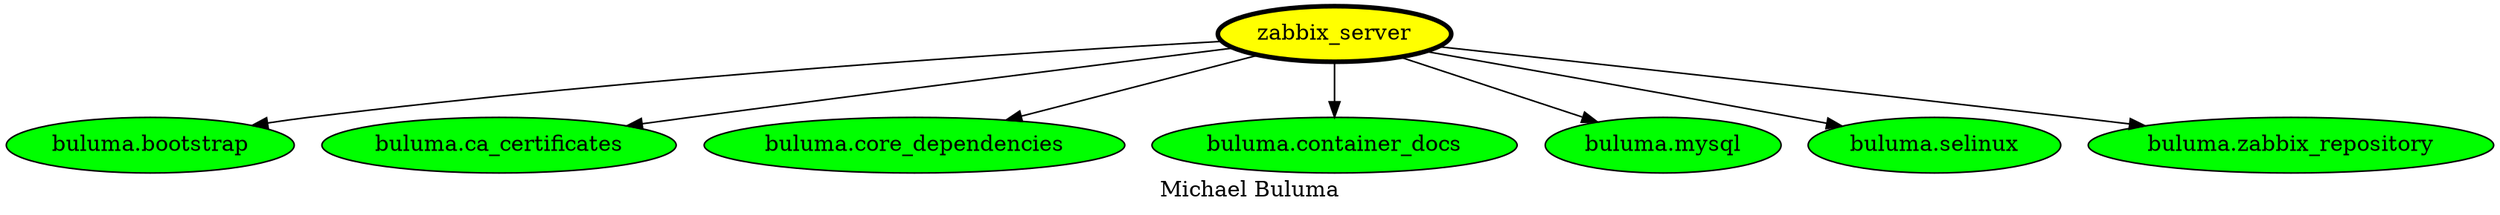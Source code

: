 digraph PhiloDilemma {
  label = "Michael Buluma" ;
  overlap=false
  {
    "zabbix_server" [fillcolor=yellow style=filled penwidth=3]
    "buluma.bootstrap" [fillcolor=green style=filled]
    "buluma.ca_certificates" [fillcolor=green style=filled]
    "buluma.core_dependencies" [fillcolor=green style=filled]
    "buluma.container_docs" [fillcolor=green style=filled]
    "buluma.mysql" [fillcolor=green style=filled]
    "buluma.selinux" [fillcolor=green style=filled]
    "buluma.zabbix_repository" [fillcolor=green style=filled]
  }
  "zabbix_server" -> "buluma.bootstrap"
  "zabbix_server" -> "buluma.ca_certificates"
  "zabbix_server" -> "buluma.core_dependencies"
  "zabbix_server" -> "buluma.container_docs"
  "zabbix_server" -> "buluma.mysql"
  "zabbix_server" -> "buluma.selinux"
  "zabbix_server" -> "buluma.zabbix_repository"
}
